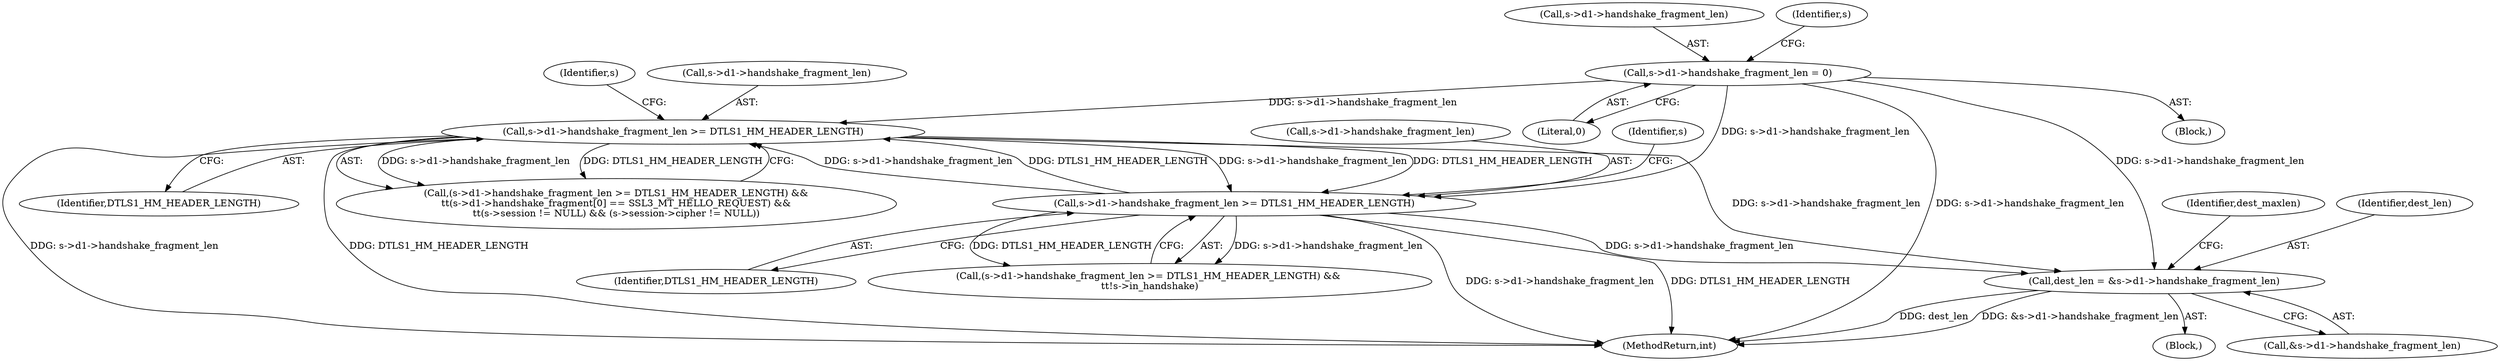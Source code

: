 digraph "0_openssl_103b171d8fc282ef435f8de9afbf7782e312961f_3@pointer" {
"1000652" [label="(Call,dest_len = &s->d1->handshake_fragment_len)"];
"1000857" [label="(Call,s->d1->handshake_fragment_len = 0)"];
"1000826" [label="(Call,s->d1->handshake_fragment_len >= DTLS1_HM_HEADER_LENGTH)"];
"1001424" [label="(Call,s->d1->handshake_fragment_len >= DTLS1_HM_HEADER_LENGTH)"];
"1000826" [label="(Call,s->d1->handshake_fragment_len >= DTLS1_HM_HEADER_LENGTH)"];
"1000858" [label="(Call,s->d1->handshake_fragment_len)"];
"1001430" [label="(Identifier,DTLS1_HM_HEADER_LENGTH)"];
"1000856" [label="(Block,)"];
"1000636" [label="(Block,)"];
"1000863" [label="(Literal,0)"];
"1000768" [label="(Identifier,dest_maxlen)"];
"1001423" [label="(Call,(s->d1->handshake_fragment_len >= DTLS1_HM_HEADER_LENGTH) && \n\t\t!s->in_handshake)"];
"1001424" [label="(Call,s->d1->handshake_fragment_len >= DTLS1_HM_HEADER_LENGTH)"];
"1000838" [label="(Identifier,s)"];
"1000870" [label="(Identifier,s)"];
"1001425" [label="(Call,s->d1->handshake_fragment_len)"];
"1000827" [label="(Call,s->d1->handshake_fragment_len)"];
"1000653" [label="(Identifier,dest_len)"];
"1001697" [label="(MethodReturn,int)"];
"1000832" [label="(Identifier,DTLS1_HM_HEADER_LENGTH)"];
"1000654" [label="(Call,&s->d1->handshake_fragment_len)"];
"1000652" [label="(Call,dest_len = &s->d1->handshake_fragment_len)"];
"1001433" [label="(Identifier,s)"];
"1000857" [label="(Call,s->d1->handshake_fragment_len = 0)"];
"1000825" [label="(Call,(s->d1->handshake_fragment_len >= DTLS1_HM_HEADER_LENGTH) &&\n\t\t(s->d1->handshake_fragment[0] == SSL3_MT_HELLO_REQUEST) &&\n\t\t(s->session != NULL) && (s->session->cipher != NULL))"];
"1000652" -> "1000636"  [label="AST: "];
"1000652" -> "1000654"  [label="CFG: "];
"1000653" -> "1000652"  [label="AST: "];
"1000654" -> "1000652"  [label="AST: "];
"1000768" -> "1000652"  [label="CFG: "];
"1000652" -> "1001697"  [label="DDG: dest_len"];
"1000652" -> "1001697"  [label="DDG: &s->d1->handshake_fragment_len"];
"1000857" -> "1000652"  [label="DDG: s->d1->handshake_fragment_len"];
"1000826" -> "1000652"  [label="DDG: s->d1->handshake_fragment_len"];
"1001424" -> "1000652"  [label="DDG: s->d1->handshake_fragment_len"];
"1000857" -> "1000856"  [label="AST: "];
"1000857" -> "1000863"  [label="CFG: "];
"1000858" -> "1000857"  [label="AST: "];
"1000863" -> "1000857"  [label="AST: "];
"1000870" -> "1000857"  [label="CFG: "];
"1000857" -> "1001697"  [label="DDG: s->d1->handshake_fragment_len"];
"1000857" -> "1000826"  [label="DDG: s->d1->handshake_fragment_len"];
"1000857" -> "1001424"  [label="DDG: s->d1->handshake_fragment_len"];
"1000826" -> "1000825"  [label="AST: "];
"1000826" -> "1000832"  [label="CFG: "];
"1000827" -> "1000826"  [label="AST: "];
"1000832" -> "1000826"  [label="AST: "];
"1000838" -> "1000826"  [label="CFG: "];
"1000825" -> "1000826"  [label="CFG: "];
"1000826" -> "1001697"  [label="DDG: s->d1->handshake_fragment_len"];
"1000826" -> "1001697"  [label="DDG: DTLS1_HM_HEADER_LENGTH"];
"1000826" -> "1000825"  [label="DDG: s->d1->handshake_fragment_len"];
"1000826" -> "1000825"  [label="DDG: DTLS1_HM_HEADER_LENGTH"];
"1001424" -> "1000826"  [label="DDG: s->d1->handshake_fragment_len"];
"1001424" -> "1000826"  [label="DDG: DTLS1_HM_HEADER_LENGTH"];
"1000826" -> "1001424"  [label="DDG: s->d1->handshake_fragment_len"];
"1000826" -> "1001424"  [label="DDG: DTLS1_HM_HEADER_LENGTH"];
"1001424" -> "1001423"  [label="AST: "];
"1001424" -> "1001430"  [label="CFG: "];
"1001425" -> "1001424"  [label="AST: "];
"1001430" -> "1001424"  [label="AST: "];
"1001433" -> "1001424"  [label="CFG: "];
"1001423" -> "1001424"  [label="CFG: "];
"1001424" -> "1001697"  [label="DDG: s->d1->handshake_fragment_len"];
"1001424" -> "1001697"  [label="DDG: DTLS1_HM_HEADER_LENGTH"];
"1001424" -> "1001423"  [label="DDG: s->d1->handshake_fragment_len"];
"1001424" -> "1001423"  [label="DDG: DTLS1_HM_HEADER_LENGTH"];
}
